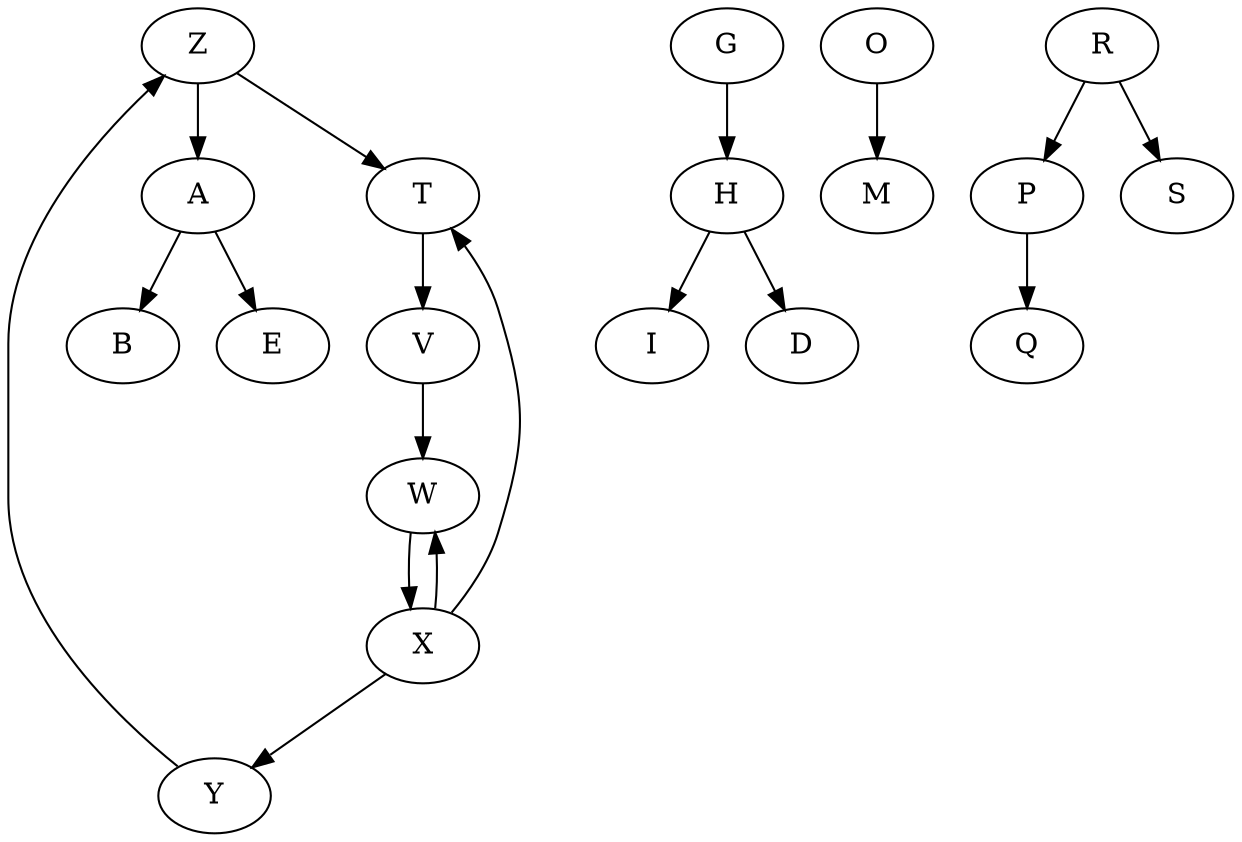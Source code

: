 digraph DOT3 { 
    A -> B
    G -> H
    H -> I
    H -> D
    A -> E
    O -> M
    P -> Q
    R -> P
    R -> S
    T -> V
    V -> W
    W -> X
    X -> W
    X -> T
    X -> Y
    Y -> Z
    Z -> T
    Z -> A
}